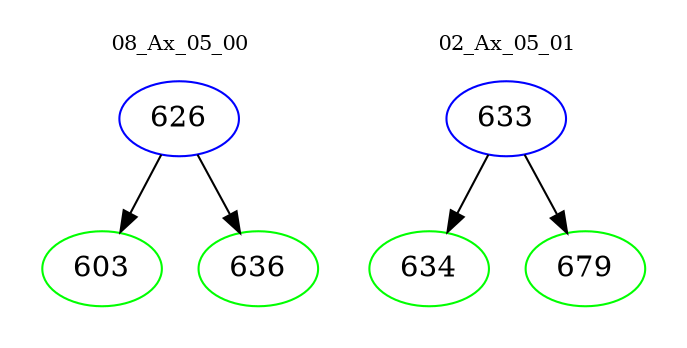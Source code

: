 digraph{
subgraph cluster_0 {
color = white
label = "08_Ax_05_00";
fontsize=10;
T0_626 [label="626", color="blue"]
T0_626 -> T0_603 [color="black"]
T0_603 [label="603", color="green"]
T0_626 -> T0_636 [color="black"]
T0_636 [label="636", color="green"]
}
subgraph cluster_1 {
color = white
label = "02_Ax_05_01";
fontsize=10;
T1_633 [label="633", color="blue"]
T1_633 -> T1_634 [color="black"]
T1_634 [label="634", color="green"]
T1_633 -> T1_679 [color="black"]
T1_679 [label="679", color="green"]
}
}
